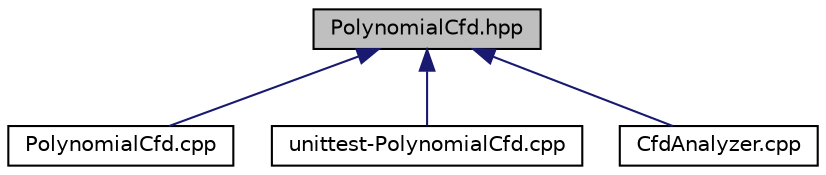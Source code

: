 digraph "PolynomialCfd.hpp"
{
  edge [fontname="Helvetica",fontsize="10",labelfontname="Helvetica",labelfontsize="10"];
  node [fontname="Helvetica",fontsize="10",shape=record];
  Node1 [label="PolynomialCfd.hpp",height=0.2,width=0.4,color="black", fillcolor="grey75", style="filled", fontcolor="black"];
  Node1 -> Node2 [dir="back",color="midnightblue",fontsize="10",style="solid",fontname="Helvetica"];
  Node2 [label="PolynomialCfd.cpp",height=0.2,width=0.4,color="black", fillcolor="white", style="filled",URL="$da/db2/_polynomial_cfd_8cpp.html",tooltip="Timing method that calculates the timing using a Polynomial based CFD. "];
  Node1 -> Node3 [dir="back",color="midnightblue",fontsize="10",style="solid",fontname="Helvetica"];
  Node3 [label="unittest-PolynomialCfd.cpp",height=0.2,width=0.4,color="black", fillcolor="white", style="filled",URL="$d3/dbb/unittest-_polynomial_cfd_8cpp.html"];
  Node1 -> Node4 [dir="back",color="midnightblue",fontsize="10",style="solid",fontname="Helvetica"];
  Node4 [label="CfdAnalyzer.cpp",height=0.2,width=0.4,color="black", fillcolor="white", style="filled",URL="$db/d3f/_cfd_analyzer_8cpp.html",tooltip="Uses a Digital CFD to obtain waveform phases. "];
}
